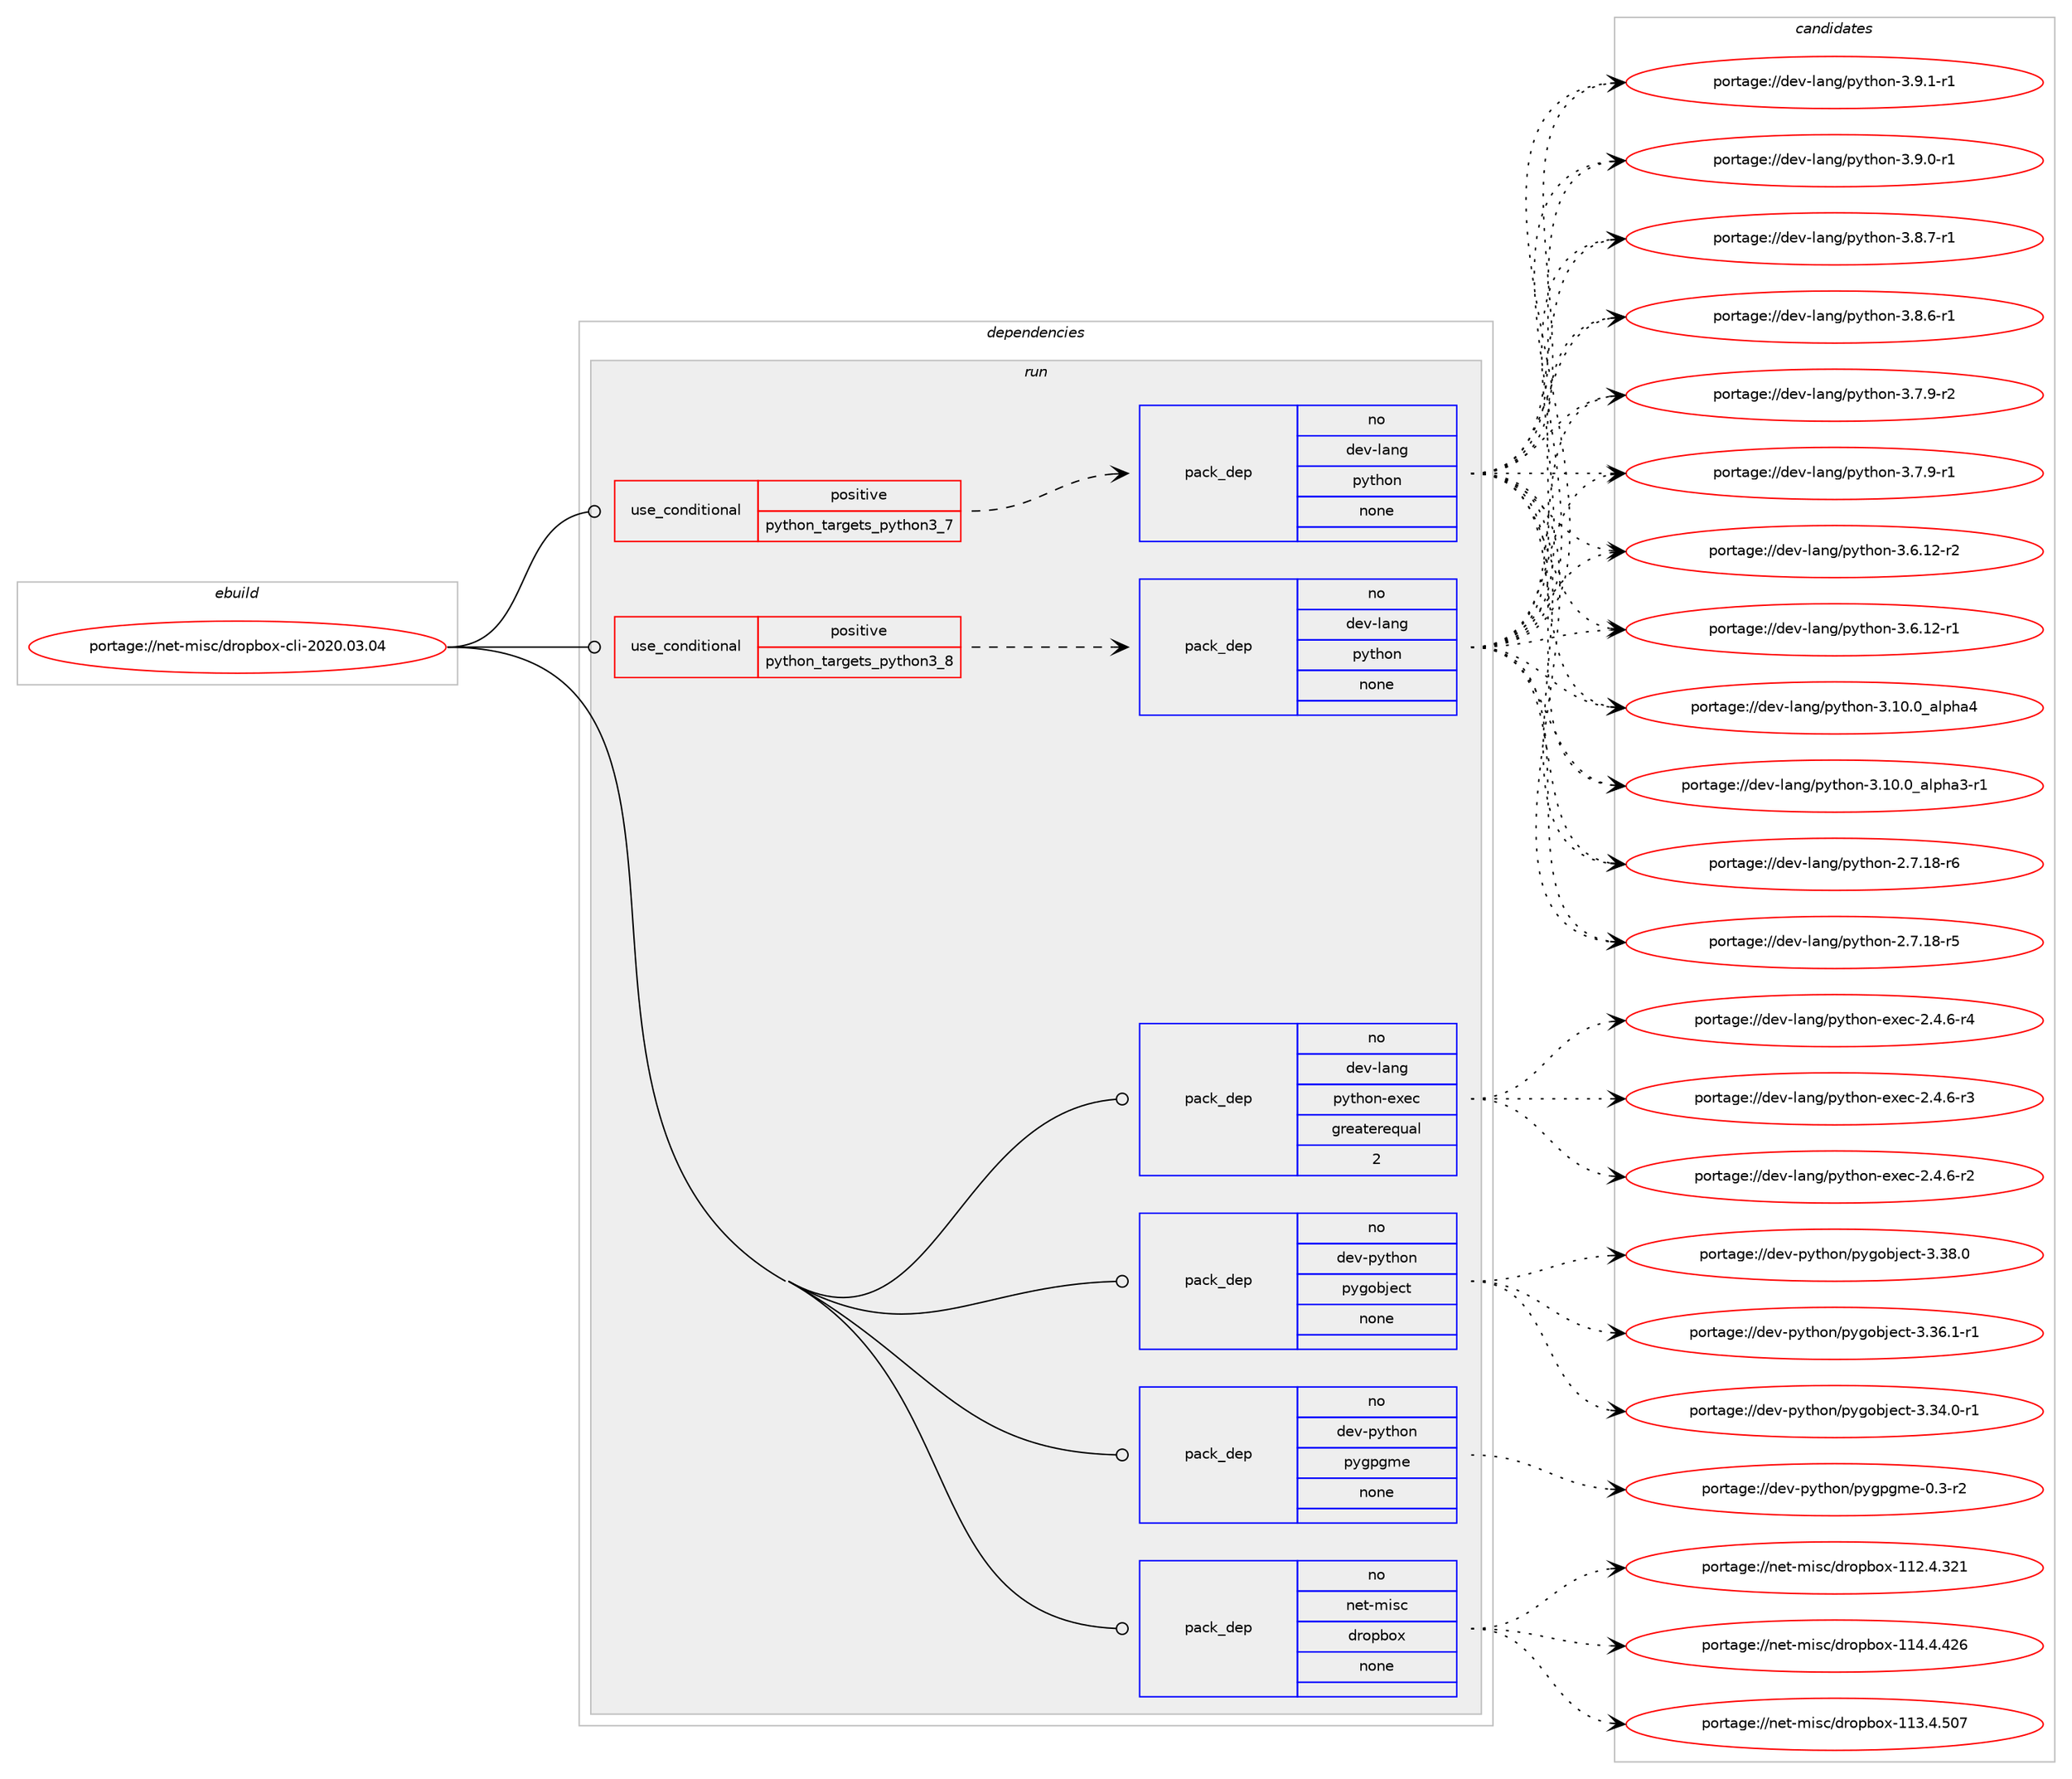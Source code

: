 digraph prolog {

# *************
# Graph options
# *************

newrank=true;
concentrate=true;
compound=true;
graph [rankdir=LR,fontname=Helvetica,fontsize=10,ranksep=1.5];#, ranksep=2.5, nodesep=0.2];
edge  [arrowhead=vee];
node  [fontname=Helvetica,fontsize=10];

# **********
# The ebuild
# **********

subgraph cluster_leftcol {
color=gray;
rank=same;
label=<<i>ebuild</i>>;
id [label="portage://net-misc/dropbox-cli-2020.03.04", color=red, width=4, href="../net-misc/dropbox-cli-2020.03.04.svg"];
}

# ****************
# The dependencies
# ****************

subgraph cluster_midcol {
color=gray;
label=<<i>dependencies</i>>;
subgraph cluster_compile {
fillcolor="#eeeeee";
style=filled;
label=<<i>compile</i>>;
}
subgraph cluster_compileandrun {
fillcolor="#eeeeee";
style=filled;
label=<<i>compile and run</i>>;
}
subgraph cluster_run {
fillcolor="#eeeeee";
style=filled;
label=<<i>run</i>>;
subgraph cond7714 {
dependency25309 [label=<<TABLE BORDER="0" CELLBORDER="1" CELLSPACING="0" CELLPADDING="4"><TR><TD ROWSPAN="3" CELLPADDING="10">use_conditional</TD></TR><TR><TD>positive</TD></TR><TR><TD>python_targets_python3_7</TD></TR></TABLE>>, shape=none, color=red];
subgraph pack17362 {
dependency25310 [label=<<TABLE BORDER="0" CELLBORDER="1" CELLSPACING="0" CELLPADDING="4" WIDTH="220"><TR><TD ROWSPAN="6" CELLPADDING="30">pack_dep</TD></TR><TR><TD WIDTH="110">no</TD></TR><TR><TD>dev-lang</TD></TR><TR><TD>python</TD></TR><TR><TD>none</TD></TR><TR><TD></TD></TR></TABLE>>, shape=none, color=blue];
}
dependency25309:e -> dependency25310:w [weight=20,style="dashed",arrowhead="vee"];
}
id:e -> dependency25309:w [weight=20,style="solid",arrowhead="odot"];
subgraph cond7715 {
dependency25311 [label=<<TABLE BORDER="0" CELLBORDER="1" CELLSPACING="0" CELLPADDING="4"><TR><TD ROWSPAN="3" CELLPADDING="10">use_conditional</TD></TR><TR><TD>positive</TD></TR><TR><TD>python_targets_python3_8</TD></TR></TABLE>>, shape=none, color=red];
subgraph pack17363 {
dependency25312 [label=<<TABLE BORDER="0" CELLBORDER="1" CELLSPACING="0" CELLPADDING="4" WIDTH="220"><TR><TD ROWSPAN="6" CELLPADDING="30">pack_dep</TD></TR><TR><TD WIDTH="110">no</TD></TR><TR><TD>dev-lang</TD></TR><TR><TD>python</TD></TR><TR><TD>none</TD></TR><TR><TD></TD></TR></TABLE>>, shape=none, color=blue];
}
dependency25311:e -> dependency25312:w [weight=20,style="dashed",arrowhead="vee"];
}
id:e -> dependency25311:w [weight=20,style="solid",arrowhead="odot"];
subgraph pack17364 {
dependency25313 [label=<<TABLE BORDER="0" CELLBORDER="1" CELLSPACING="0" CELLPADDING="4" WIDTH="220"><TR><TD ROWSPAN="6" CELLPADDING="30">pack_dep</TD></TR><TR><TD WIDTH="110">no</TD></TR><TR><TD>dev-lang</TD></TR><TR><TD>python-exec</TD></TR><TR><TD>greaterequal</TD></TR><TR><TD>2</TD></TR></TABLE>>, shape=none, color=blue];
}
id:e -> dependency25313:w [weight=20,style="solid",arrowhead="odot"];
subgraph pack17365 {
dependency25314 [label=<<TABLE BORDER="0" CELLBORDER="1" CELLSPACING="0" CELLPADDING="4" WIDTH="220"><TR><TD ROWSPAN="6" CELLPADDING="30">pack_dep</TD></TR><TR><TD WIDTH="110">no</TD></TR><TR><TD>dev-python</TD></TR><TR><TD>pygobject</TD></TR><TR><TD>none</TD></TR><TR><TD></TD></TR></TABLE>>, shape=none, color=blue];
}
id:e -> dependency25314:w [weight=20,style="solid",arrowhead="odot"];
subgraph pack17366 {
dependency25315 [label=<<TABLE BORDER="0" CELLBORDER="1" CELLSPACING="0" CELLPADDING="4" WIDTH="220"><TR><TD ROWSPAN="6" CELLPADDING="30">pack_dep</TD></TR><TR><TD WIDTH="110">no</TD></TR><TR><TD>dev-python</TD></TR><TR><TD>pygpgme</TD></TR><TR><TD>none</TD></TR><TR><TD></TD></TR></TABLE>>, shape=none, color=blue];
}
id:e -> dependency25315:w [weight=20,style="solid",arrowhead="odot"];
subgraph pack17367 {
dependency25316 [label=<<TABLE BORDER="0" CELLBORDER="1" CELLSPACING="0" CELLPADDING="4" WIDTH="220"><TR><TD ROWSPAN="6" CELLPADDING="30">pack_dep</TD></TR><TR><TD WIDTH="110">no</TD></TR><TR><TD>net-misc</TD></TR><TR><TD>dropbox</TD></TR><TR><TD>none</TD></TR><TR><TD></TD></TR></TABLE>>, shape=none, color=blue];
}
id:e -> dependency25316:w [weight=20,style="solid",arrowhead="odot"];
}
}

# **************
# The candidates
# **************

subgraph cluster_choices {
rank=same;
color=gray;
label=<<i>candidates</i>>;

subgraph choice17362 {
color=black;
nodesep=1;
choice1001011184510897110103471121211161041111104551465746494511449 [label="portage://dev-lang/python-3.9.1-r1", color=red, width=4,href="../dev-lang/python-3.9.1-r1.svg"];
choice1001011184510897110103471121211161041111104551465746484511449 [label="portage://dev-lang/python-3.9.0-r1", color=red, width=4,href="../dev-lang/python-3.9.0-r1.svg"];
choice1001011184510897110103471121211161041111104551465646554511449 [label="portage://dev-lang/python-3.8.7-r1", color=red, width=4,href="../dev-lang/python-3.8.7-r1.svg"];
choice1001011184510897110103471121211161041111104551465646544511449 [label="portage://dev-lang/python-3.8.6-r1", color=red, width=4,href="../dev-lang/python-3.8.6-r1.svg"];
choice1001011184510897110103471121211161041111104551465546574511450 [label="portage://dev-lang/python-3.7.9-r2", color=red, width=4,href="../dev-lang/python-3.7.9-r2.svg"];
choice1001011184510897110103471121211161041111104551465546574511449 [label="portage://dev-lang/python-3.7.9-r1", color=red, width=4,href="../dev-lang/python-3.7.9-r1.svg"];
choice100101118451089711010347112121116104111110455146544649504511450 [label="portage://dev-lang/python-3.6.12-r2", color=red, width=4,href="../dev-lang/python-3.6.12-r2.svg"];
choice100101118451089711010347112121116104111110455146544649504511449 [label="portage://dev-lang/python-3.6.12-r1", color=red, width=4,href="../dev-lang/python-3.6.12-r1.svg"];
choice1001011184510897110103471121211161041111104551464948464895971081121049752 [label="portage://dev-lang/python-3.10.0_alpha4", color=red, width=4,href="../dev-lang/python-3.10.0_alpha4.svg"];
choice10010111845108971101034711212111610411111045514649484648959710811210497514511449 [label="portage://dev-lang/python-3.10.0_alpha3-r1", color=red, width=4,href="../dev-lang/python-3.10.0_alpha3-r1.svg"];
choice100101118451089711010347112121116104111110455046554649564511454 [label="portage://dev-lang/python-2.7.18-r6", color=red, width=4,href="../dev-lang/python-2.7.18-r6.svg"];
choice100101118451089711010347112121116104111110455046554649564511453 [label="portage://dev-lang/python-2.7.18-r5", color=red, width=4,href="../dev-lang/python-2.7.18-r5.svg"];
dependency25310:e -> choice1001011184510897110103471121211161041111104551465746494511449:w [style=dotted,weight="100"];
dependency25310:e -> choice1001011184510897110103471121211161041111104551465746484511449:w [style=dotted,weight="100"];
dependency25310:e -> choice1001011184510897110103471121211161041111104551465646554511449:w [style=dotted,weight="100"];
dependency25310:e -> choice1001011184510897110103471121211161041111104551465646544511449:w [style=dotted,weight="100"];
dependency25310:e -> choice1001011184510897110103471121211161041111104551465546574511450:w [style=dotted,weight="100"];
dependency25310:e -> choice1001011184510897110103471121211161041111104551465546574511449:w [style=dotted,weight="100"];
dependency25310:e -> choice100101118451089711010347112121116104111110455146544649504511450:w [style=dotted,weight="100"];
dependency25310:e -> choice100101118451089711010347112121116104111110455146544649504511449:w [style=dotted,weight="100"];
dependency25310:e -> choice1001011184510897110103471121211161041111104551464948464895971081121049752:w [style=dotted,weight="100"];
dependency25310:e -> choice10010111845108971101034711212111610411111045514649484648959710811210497514511449:w [style=dotted,weight="100"];
dependency25310:e -> choice100101118451089711010347112121116104111110455046554649564511454:w [style=dotted,weight="100"];
dependency25310:e -> choice100101118451089711010347112121116104111110455046554649564511453:w [style=dotted,weight="100"];
}
subgraph choice17363 {
color=black;
nodesep=1;
choice1001011184510897110103471121211161041111104551465746494511449 [label="portage://dev-lang/python-3.9.1-r1", color=red, width=4,href="../dev-lang/python-3.9.1-r1.svg"];
choice1001011184510897110103471121211161041111104551465746484511449 [label="portage://dev-lang/python-3.9.0-r1", color=red, width=4,href="../dev-lang/python-3.9.0-r1.svg"];
choice1001011184510897110103471121211161041111104551465646554511449 [label="portage://dev-lang/python-3.8.7-r1", color=red, width=4,href="../dev-lang/python-3.8.7-r1.svg"];
choice1001011184510897110103471121211161041111104551465646544511449 [label="portage://dev-lang/python-3.8.6-r1", color=red, width=4,href="../dev-lang/python-3.8.6-r1.svg"];
choice1001011184510897110103471121211161041111104551465546574511450 [label="portage://dev-lang/python-3.7.9-r2", color=red, width=4,href="../dev-lang/python-3.7.9-r2.svg"];
choice1001011184510897110103471121211161041111104551465546574511449 [label="portage://dev-lang/python-3.7.9-r1", color=red, width=4,href="../dev-lang/python-3.7.9-r1.svg"];
choice100101118451089711010347112121116104111110455146544649504511450 [label="portage://dev-lang/python-3.6.12-r2", color=red, width=4,href="../dev-lang/python-3.6.12-r2.svg"];
choice100101118451089711010347112121116104111110455146544649504511449 [label="portage://dev-lang/python-3.6.12-r1", color=red, width=4,href="../dev-lang/python-3.6.12-r1.svg"];
choice1001011184510897110103471121211161041111104551464948464895971081121049752 [label="portage://dev-lang/python-3.10.0_alpha4", color=red, width=4,href="../dev-lang/python-3.10.0_alpha4.svg"];
choice10010111845108971101034711212111610411111045514649484648959710811210497514511449 [label="portage://dev-lang/python-3.10.0_alpha3-r1", color=red, width=4,href="../dev-lang/python-3.10.0_alpha3-r1.svg"];
choice100101118451089711010347112121116104111110455046554649564511454 [label="portage://dev-lang/python-2.7.18-r6", color=red, width=4,href="../dev-lang/python-2.7.18-r6.svg"];
choice100101118451089711010347112121116104111110455046554649564511453 [label="portage://dev-lang/python-2.7.18-r5", color=red, width=4,href="../dev-lang/python-2.7.18-r5.svg"];
dependency25312:e -> choice1001011184510897110103471121211161041111104551465746494511449:w [style=dotted,weight="100"];
dependency25312:e -> choice1001011184510897110103471121211161041111104551465746484511449:w [style=dotted,weight="100"];
dependency25312:e -> choice1001011184510897110103471121211161041111104551465646554511449:w [style=dotted,weight="100"];
dependency25312:e -> choice1001011184510897110103471121211161041111104551465646544511449:w [style=dotted,weight="100"];
dependency25312:e -> choice1001011184510897110103471121211161041111104551465546574511450:w [style=dotted,weight="100"];
dependency25312:e -> choice1001011184510897110103471121211161041111104551465546574511449:w [style=dotted,weight="100"];
dependency25312:e -> choice100101118451089711010347112121116104111110455146544649504511450:w [style=dotted,weight="100"];
dependency25312:e -> choice100101118451089711010347112121116104111110455146544649504511449:w [style=dotted,weight="100"];
dependency25312:e -> choice1001011184510897110103471121211161041111104551464948464895971081121049752:w [style=dotted,weight="100"];
dependency25312:e -> choice10010111845108971101034711212111610411111045514649484648959710811210497514511449:w [style=dotted,weight="100"];
dependency25312:e -> choice100101118451089711010347112121116104111110455046554649564511454:w [style=dotted,weight="100"];
dependency25312:e -> choice100101118451089711010347112121116104111110455046554649564511453:w [style=dotted,weight="100"];
}
subgraph choice17364 {
color=black;
nodesep=1;
choice10010111845108971101034711212111610411111045101120101994550465246544511452 [label="portage://dev-lang/python-exec-2.4.6-r4", color=red, width=4,href="../dev-lang/python-exec-2.4.6-r4.svg"];
choice10010111845108971101034711212111610411111045101120101994550465246544511451 [label="portage://dev-lang/python-exec-2.4.6-r3", color=red, width=4,href="../dev-lang/python-exec-2.4.6-r3.svg"];
choice10010111845108971101034711212111610411111045101120101994550465246544511450 [label="portage://dev-lang/python-exec-2.4.6-r2", color=red, width=4,href="../dev-lang/python-exec-2.4.6-r2.svg"];
dependency25313:e -> choice10010111845108971101034711212111610411111045101120101994550465246544511452:w [style=dotted,weight="100"];
dependency25313:e -> choice10010111845108971101034711212111610411111045101120101994550465246544511451:w [style=dotted,weight="100"];
dependency25313:e -> choice10010111845108971101034711212111610411111045101120101994550465246544511450:w [style=dotted,weight="100"];
}
subgraph choice17365 {
color=black;
nodesep=1;
choice1001011184511212111610411111047112121103111981061019911645514651564648 [label="portage://dev-python/pygobject-3.38.0", color=red, width=4,href="../dev-python/pygobject-3.38.0.svg"];
choice10010111845112121116104111110471121211031119810610199116455146515446494511449 [label="portage://dev-python/pygobject-3.36.1-r1", color=red, width=4,href="../dev-python/pygobject-3.36.1-r1.svg"];
choice10010111845112121116104111110471121211031119810610199116455146515246484511449 [label="portage://dev-python/pygobject-3.34.0-r1", color=red, width=4,href="../dev-python/pygobject-3.34.0-r1.svg"];
dependency25314:e -> choice1001011184511212111610411111047112121103111981061019911645514651564648:w [style=dotted,weight="100"];
dependency25314:e -> choice10010111845112121116104111110471121211031119810610199116455146515446494511449:w [style=dotted,weight="100"];
dependency25314:e -> choice10010111845112121116104111110471121211031119810610199116455146515246484511449:w [style=dotted,weight="100"];
}
subgraph choice17366 {
color=black;
nodesep=1;
choice1001011184511212111610411111047112121103112103109101454846514511450 [label="portage://dev-python/pygpgme-0.3-r2", color=red, width=4,href="../dev-python/pygpgme-0.3-r2.svg"];
dependency25315:e -> choice1001011184511212111610411111047112121103112103109101454846514511450:w [style=dotted,weight="100"];
}
subgraph choice17367 {
color=black;
nodesep=1;
choice1101011164510910511599471001141111129811112045494952465246525054 [label="portage://net-misc/dropbox-114.4.426", color=red, width=4,href="../net-misc/dropbox-114.4.426.svg"];
choice1101011164510910511599471001141111129811112045494951465246534855 [label="portage://net-misc/dropbox-113.4.507", color=red, width=4,href="../net-misc/dropbox-113.4.507.svg"];
choice1101011164510910511599471001141111129811112045494950465246515049 [label="portage://net-misc/dropbox-112.4.321", color=red, width=4,href="../net-misc/dropbox-112.4.321.svg"];
dependency25316:e -> choice1101011164510910511599471001141111129811112045494952465246525054:w [style=dotted,weight="100"];
dependency25316:e -> choice1101011164510910511599471001141111129811112045494951465246534855:w [style=dotted,weight="100"];
dependency25316:e -> choice1101011164510910511599471001141111129811112045494950465246515049:w [style=dotted,weight="100"];
}
}

}
